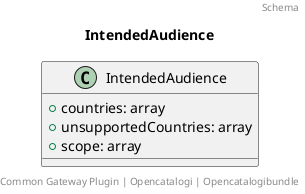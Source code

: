 @startuml
title: IntendedAudience
footer: Common Gateway Plugin | Opencatalogi | Opencatalogibundle 
header: Schema

class IntendedAudience {
  + countries: array
  + unsupportedCountries: array
  + scope: array
}
@enduml
